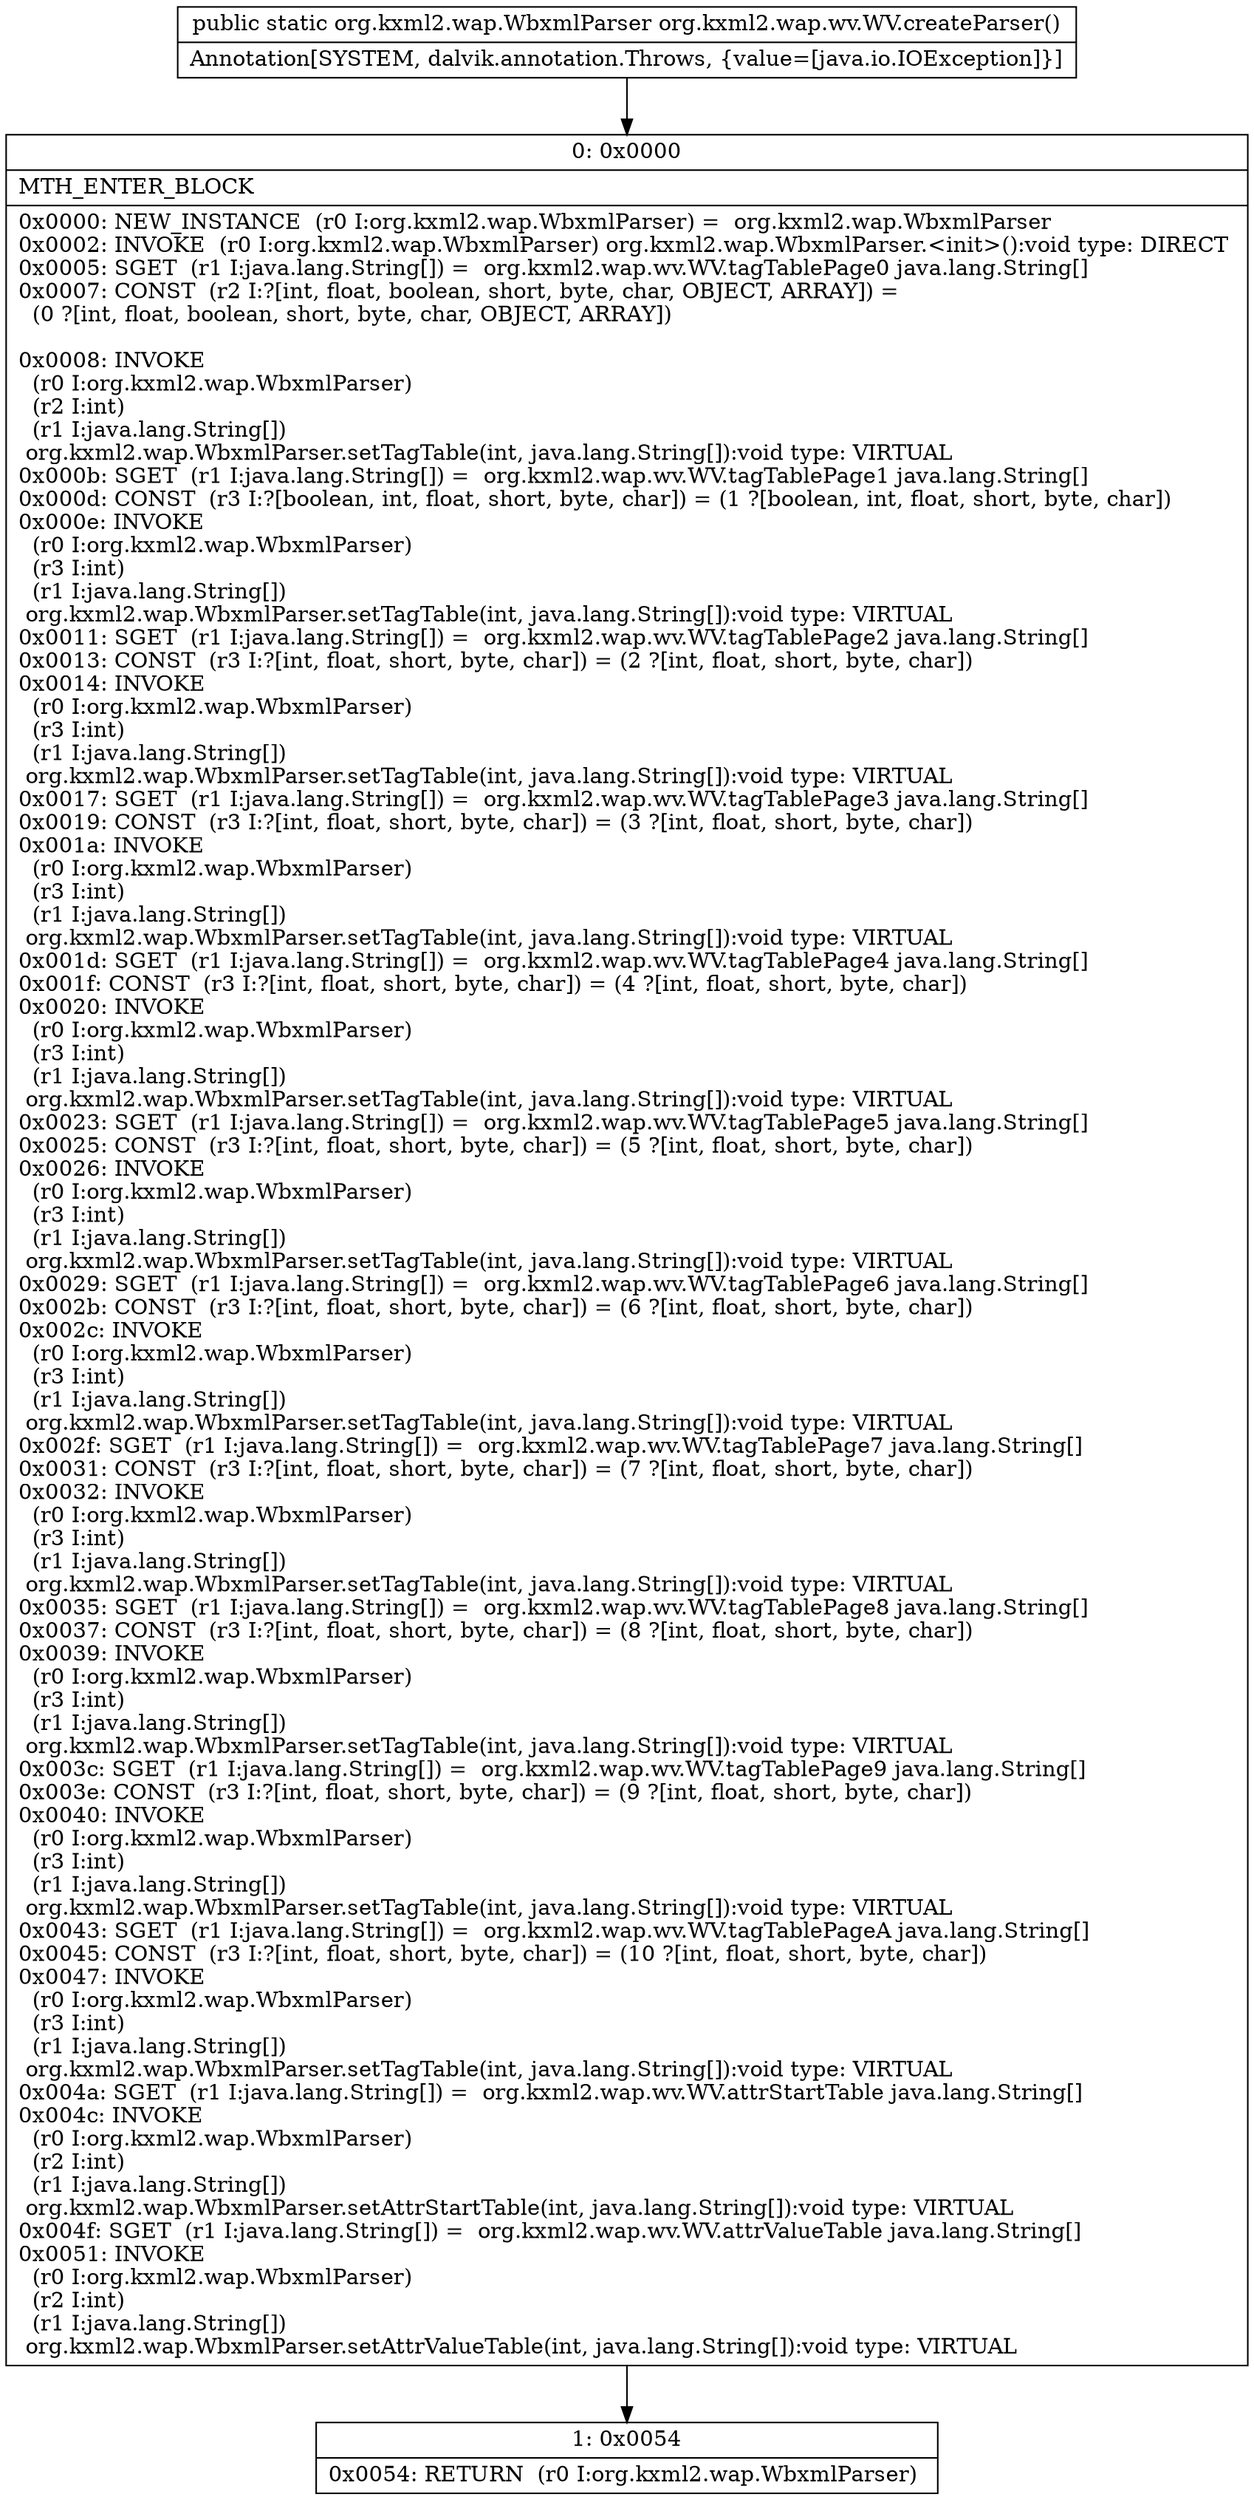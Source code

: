 digraph "CFG fororg.kxml2.wap.wv.WV.createParser()Lorg\/kxml2\/wap\/WbxmlParser;" {
Node_0 [shape=record,label="{0\:\ 0x0000|MTH_ENTER_BLOCK\l|0x0000: NEW_INSTANCE  (r0 I:org.kxml2.wap.WbxmlParser) =  org.kxml2.wap.WbxmlParser \l0x0002: INVOKE  (r0 I:org.kxml2.wap.WbxmlParser) org.kxml2.wap.WbxmlParser.\<init\>():void type: DIRECT \l0x0005: SGET  (r1 I:java.lang.String[]) =  org.kxml2.wap.wv.WV.tagTablePage0 java.lang.String[] \l0x0007: CONST  (r2 I:?[int, float, boolean, short, byte, char, OBJECT, ARRAY]) = \l  (0 ?[int, float, boolean, short, byte, char, OBJECT, ARRAY])\l \l0x0008: INVOKE  \l  (r0 I:org.kxml2.wap.WbxmlParser)\l  (r2 I:int)\l  (r1 I:java.lang.String[])\l org.kxml2.wap.WbxmlParser.setTagTable(int, java.lang.String[]):void type: VIRTUAL \l0x000b: SGET  (r1 I:java.lang.String[]) =  org.kxml2.wap.wv.WV.tagTablePage1 java.lang.String[] \l0x000d: CONST  (r3 I:?[boolean, int, float, short, byte, char]) = (1 ?[boolean, int, float, short, byte, char]) \l0x000e: INVOKE  \l  (r0 I:org.kxml2.wap.WbxmlParser)\l  (r3 I:int)\l  (r1 I:java.lang.String[])\l org.kxml2.wap.WbxmlParser.setTagTable(int, java.lang.String[]):void type: VIRTUAL \l0x0011: SGET  (r1 I:java.lang.String[]) =  org.kxml2.wap.wv.WV.tagTablePage2 java.lang.String[] \l0x0013: CONST  (r3 I:?[int, float, short, byte, char]) = (2 ?[int, float, short, byte, char]) \l0x0014: INVOKE  \l  (r0 I:org.kxml2.wap.WbxmlParser)\l  (r3 I:int)\l  (r1 I:java.lang.String[])\l org.kxml2.wap.WbxmlParser.setTagTable(int, java.lang.String[]):void type: VIRTUAL \l0x0017: SGET  (r1 I:java.lang.String[]) =  org.kxml2.wap.wv.WV.tagTablePage3 java.lang.String[] \l0x0019: CONST  (r3 I:?[int, float, short, byte, char]) = (3 ?[int, float, short, byte, char]) \l0x001a: INVOKE  \l  (r0 I:org.kxml2.wap.WbxmlParser)\l  (r3 I:int)\l  (r1 I:java.lang.String[])\l org.kxml2.wap.WbxmlParser.setTagTable(int, java.lang.String[]):void type: VIRTUAL \l0x001d: SGET  (r1 I:java.lang.String[]) =  org.kxml2.wap.wv.WV.tagTablePage4 java.lang.String[] \l0x001f: CONST  (r3 I:?[int, float, short, byte, char]) = (4 ?[int, float, short, byte, char]) \l0x0020: INVOKE  \l  (r0 I:org.kxml2.wap.WbxmlParser)\l  (r3 I:int)\l  (r1 I:java.lang.String[])\l org.kxml2.wap.WbxmlParser.setTagTable(int, java.lang.String[]):void type: VIRTUAL \l0x0023: SGET  (r1 I:java.lang.String[]) =  org.kxml2.wap.wv.WV.tagTablePage5 java.lang.String[] \l0x0025: CONST  (r3 I:?[int, float, short, byte, char]) = (5 ?[int, float, short, byte, char]) \l0x0026: INVOKE  \l  (r0 I:org.kxml2.wap.WbxmlParser)\l  (r3 I:int)\l  (r1 I:java.lang.String[])\l org.kxml2.wap.WbxmlParser.setTagTable(int, java.lang.String[]):void type: VIRTUAL \l0x0029: SGET  (r1 I:java.lang.String[]) =  org.kxml2.wap.wv.WV.tagTablePage6 java.lang.String[] \l0x002b: CONST  (r3 I:?[int, float, short, byte, char]) = (6 ?[int, float, short, byte, char]) \l0x002c: INVOKE  \l  (r0 I:org.kxml2.wap.WbxmlParser)\l  (r3 I:int)\l  (r1 I:java.lang.String[])\l org.kxml2.wap.WbxmlParser.setTagTable(int, java.lang.String[]):void type: VIRTUAL \l0x002f: SGET  (r1 I:java.lang.String[]) =  org.kxml2.wap.wv.WV.tagTablePage7 java.lang.String[] \l0x0031: CONST  (r3 I:?[int, float, short, byte, char]) = (7 ?[int, float, short, byte, char]) \l0x0032: INVOKE  \l  (r0 I:org.kxml2.wap.WbxmlParser)\l  (r3 I:int)\l  (r1 I:java.lang.String[])\l org.kxml2.wap.WbxmlParser.setTagTable(int, java.lang.String[]):void type: VIRTUAL \l0x0035: SGET  (r1 I:java.lang.String[]) =  org.kxml2.wap.wv.WV.tagTablePage8 java.lang.String[] \l0x0037: CONST  (r3 I:?[int, float, short, byte, char]) = (8 ?[int, float, short, byte, char]) \l0x0039: INVOKE  \l  (r0 I:org.kxml2.wap.WbxmlParser)\l  (r3 I:int)\l  (r1 I:java.lang.String[])\l org.kxml2.wap.WbxmlParser.setTagTable(int, java.lang.String[]):void type: VIRTUAL \l0x003c: SGET  (r1 I:java.lang.String[]) =  org.kxml2.wap.wv.WV.tagTablePage9 java.lang.String[] \l0x003e: CONST  (r3 I:?[int, float, short, byte, char]) = (9 ?[int, float, short, byte, char]) \l0x0040: INVOKE  \l  (r0 I:org.kxml2.wap.WbxmlParser)\l  (r3 I:int)\l  (r1 I:java.lang.String[])\l org.kxml2.wap.WbxmlParser.setTagTable(int, java.lang.String[]):void type: VIRTUAL \l0x0043: SGET  (r1 I:java.lang.String[]) =  org.kxml2.wap.wv.WV.tagTablePageA java.lang.String[] \l0x0045: CONST  (r3 I:?[int, float, short, byte, char]) = (10 ?[int, float, short, byte, char]) \l0x0047: INVOKE  \l  (r0 I:org.kxml2.wap.WbxmlParser)\l  (r3 I:int)\l  (r1 I:java.lang.String[])\l org.kxml2.wap.WbxmlParser.setTagTable(int, java.lang.String[]):void type: VIRTUAL \l0x004a: SGET  (r1 I:java.lang.String[]) =  org.kxml2.wap.wv.WV.attrStartTable java.lang.String[] \l0x004c: INVOKE  \l  (r0 I:org.kxml2.wap.WbxmlParser)\l  (r2 I:int)\l  (r1 I:java.lang.String[])\l org.kxml2.wap.WbxmlParser.setAttrStartTable(int, java.lang.String[]):void type: VIRTUAL \l0x004f: SGET  (r1 I:java.lang.String[]) =  org.kxml2.wap.wv.WV.attrValueTable java.lang.String[] \l0x0051: INVOKE  \l  (r0 I:org.kxml2.wap.WbxmlParser)\l  (r2 I:int)\l  (r1 I:java.lang.String[])\l org.kxml2.wap.WbxmlParser.setAttrValueTable(int, java.lang.String[]):void type: VIRTUAL \l}"];
Node_1 [shape=record,label="{1\:\ 0x0054|0x0054: RETURN  (r0 I:org.kxml2.wap.WbxmlParser) \l}"];
MethodNode[shape=record,label="{public static org.kxml2.wap.WbxmlParser org.kxml2.wap.wv.WV.createParser()  | Annotation[SYSTEM, dalvik.annotation.Throws, \{value=[java.io.IOException]\}]\l}"];
MethodNode -> Node_0;
Node_0 -> Node_1;
}

